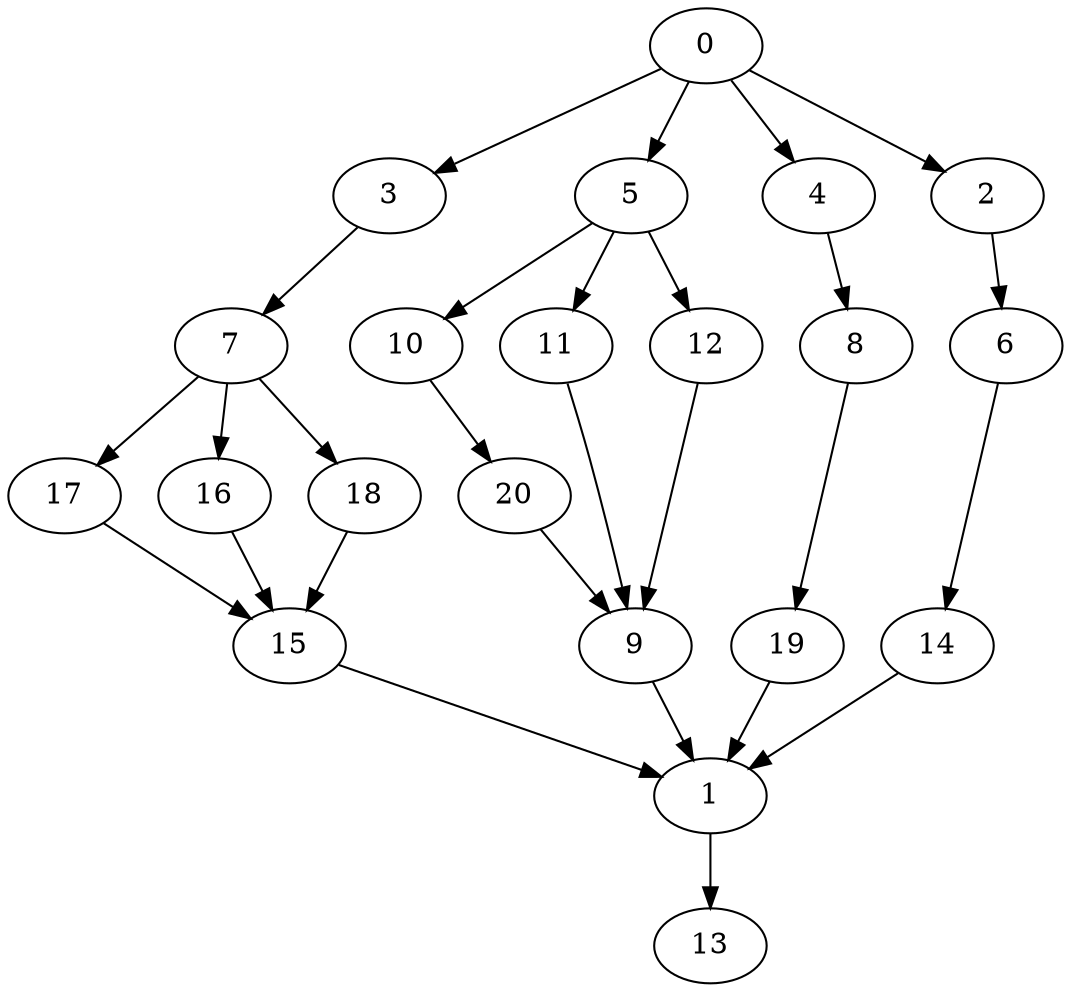 digraph "SeriesParallel-MaxBf-5_Nodes_21_CCR_0.10_WeightType_Random#5" {
	graph ["Duplicate states"=0,
		GraphType=S_P,
		"Max states in OPEN"=0,
		Modes="120000ms; topo-ordered tasks, ; Pruning: task equivalence, fixed order ready list, ; F-value: ; Optimisation: best schedule length (\
SL) optimisation on equal, ",
		NumberOfTasks=21,
		"Pruned using list schedule length"=221921373,
		"States removed from OPEN"=0,
		TargetSystem="Homogeneous-2",
		"Time to schedule (ms)"=110991,
		"Total idle time"=44,
		"Total schedule length"=889,
		"Total sequential time"=1559,
		"Total states created"=557469594
	];
	0	["Finish time"=40,
		Processor=0,
		"Start time"=0,
		Weight=40];
	3	["Finish time"=97,
		Processor=1,
		"Start time"=44,
		Weight=53];
	0 -> 3	[Weight=4];
	5	["Finish time"=186,
		Processor=0,
		"Start time"=146,
		Weight=40];
	0 -> 5	[Weight=10];
	4	["Finish time"=146,
		Processor=0,
		"Start time"=40,
		Weight=106];
	0 -> 4	[Weight=7];
	2	["Finish time"=176,
		Processor=1,
		"Start time"=97,
		Weight=79];
	0 -> 2	[Weight=7];
	7	["Finish time"=265,
		Processor=0,
		"Start time"=186,
		Weight=79];
	3 -> 7	[Weight=4];
	17	["Finish time"=559,
		Processor=1,
		"Start time"=427,
		Weight=132];
	7 -> 17	[Weight=3];
	16	["Finish time"=427,
		Processor=1,
		"Start time"=295,
		Weight=132];
	7 -> 16	[Weight=4];
	18	["Finish time"=423,
		Processor=0,
		"Start time"=397,
		Weight=26];
	7 -> 18	[Weight=9];
	10	["Finish time"=295,
		Processor=1,
		"Start time"=216,
		Weight=79];
	5 -> 10	[Weight=10];
	11	["Finish time"=638,
		Processor=1,
		"Start time"=559,
		Weight=79];
	5 -> 11	[Weight=2];
	12	["Finish time"=568,
		Processor=0,
		"Start time"=489,
		Weight=79];
	5 -> 12	[Weight=9];
	20	["Finish time"=489,
		Processor=0,
		"Start time"=423,
		Weight=66];
	10 -> 20	[Weight=5];
	8	["Finish time"=216,
		Processor=1,
		"Start time"=176,
		Weight=40];
	4 -> 8	[Weight=3];
	15	["Finish time"=661,
		Processor=0,
		"Start time"=568,
		Weight=93];
	17 -> 15	[Weight=6];
	16 -> 15	[Weight=2];
	6	["Finish time"=397,
		Processor=0,
		"Start time"=344,
		Weight=53];
	2 -> 6	[Weight=4];
	9	["Finish time"=717,
		Processor=1,
		"Start time"=638,
		Weight=79];
	11 -> 9	[Weight=6];
	12 -> 9	[Weight=2];
	20 -> 9	[Weight=8];
	19	["Finish time"=344,
		Processor=0,
		"Start time"=265,
		Weight=79];
	8 -> 19	[Weight=10];
	18 -> 15	[Weight=7];
	14	["Finish time"=714,
		Processor=0,
		"Start time"=661,
		Weight=53];
	6 -> 14	[Weight=2];
	1	["Finish time"=823,
		Processor=1,
		"Start time"=717,
		Weight=106];
	15 -> 1	[Weight=7];
	9 -> 1	[Weight=9];
	19 -> 1	[Weight=7];
	14 -> 1	[Weight=3];
	13	["Finish time"=889,
		Processor=1,
		"Start time"=823,
		Weight=66];
	1 -> 13	[Weight=6];
}
